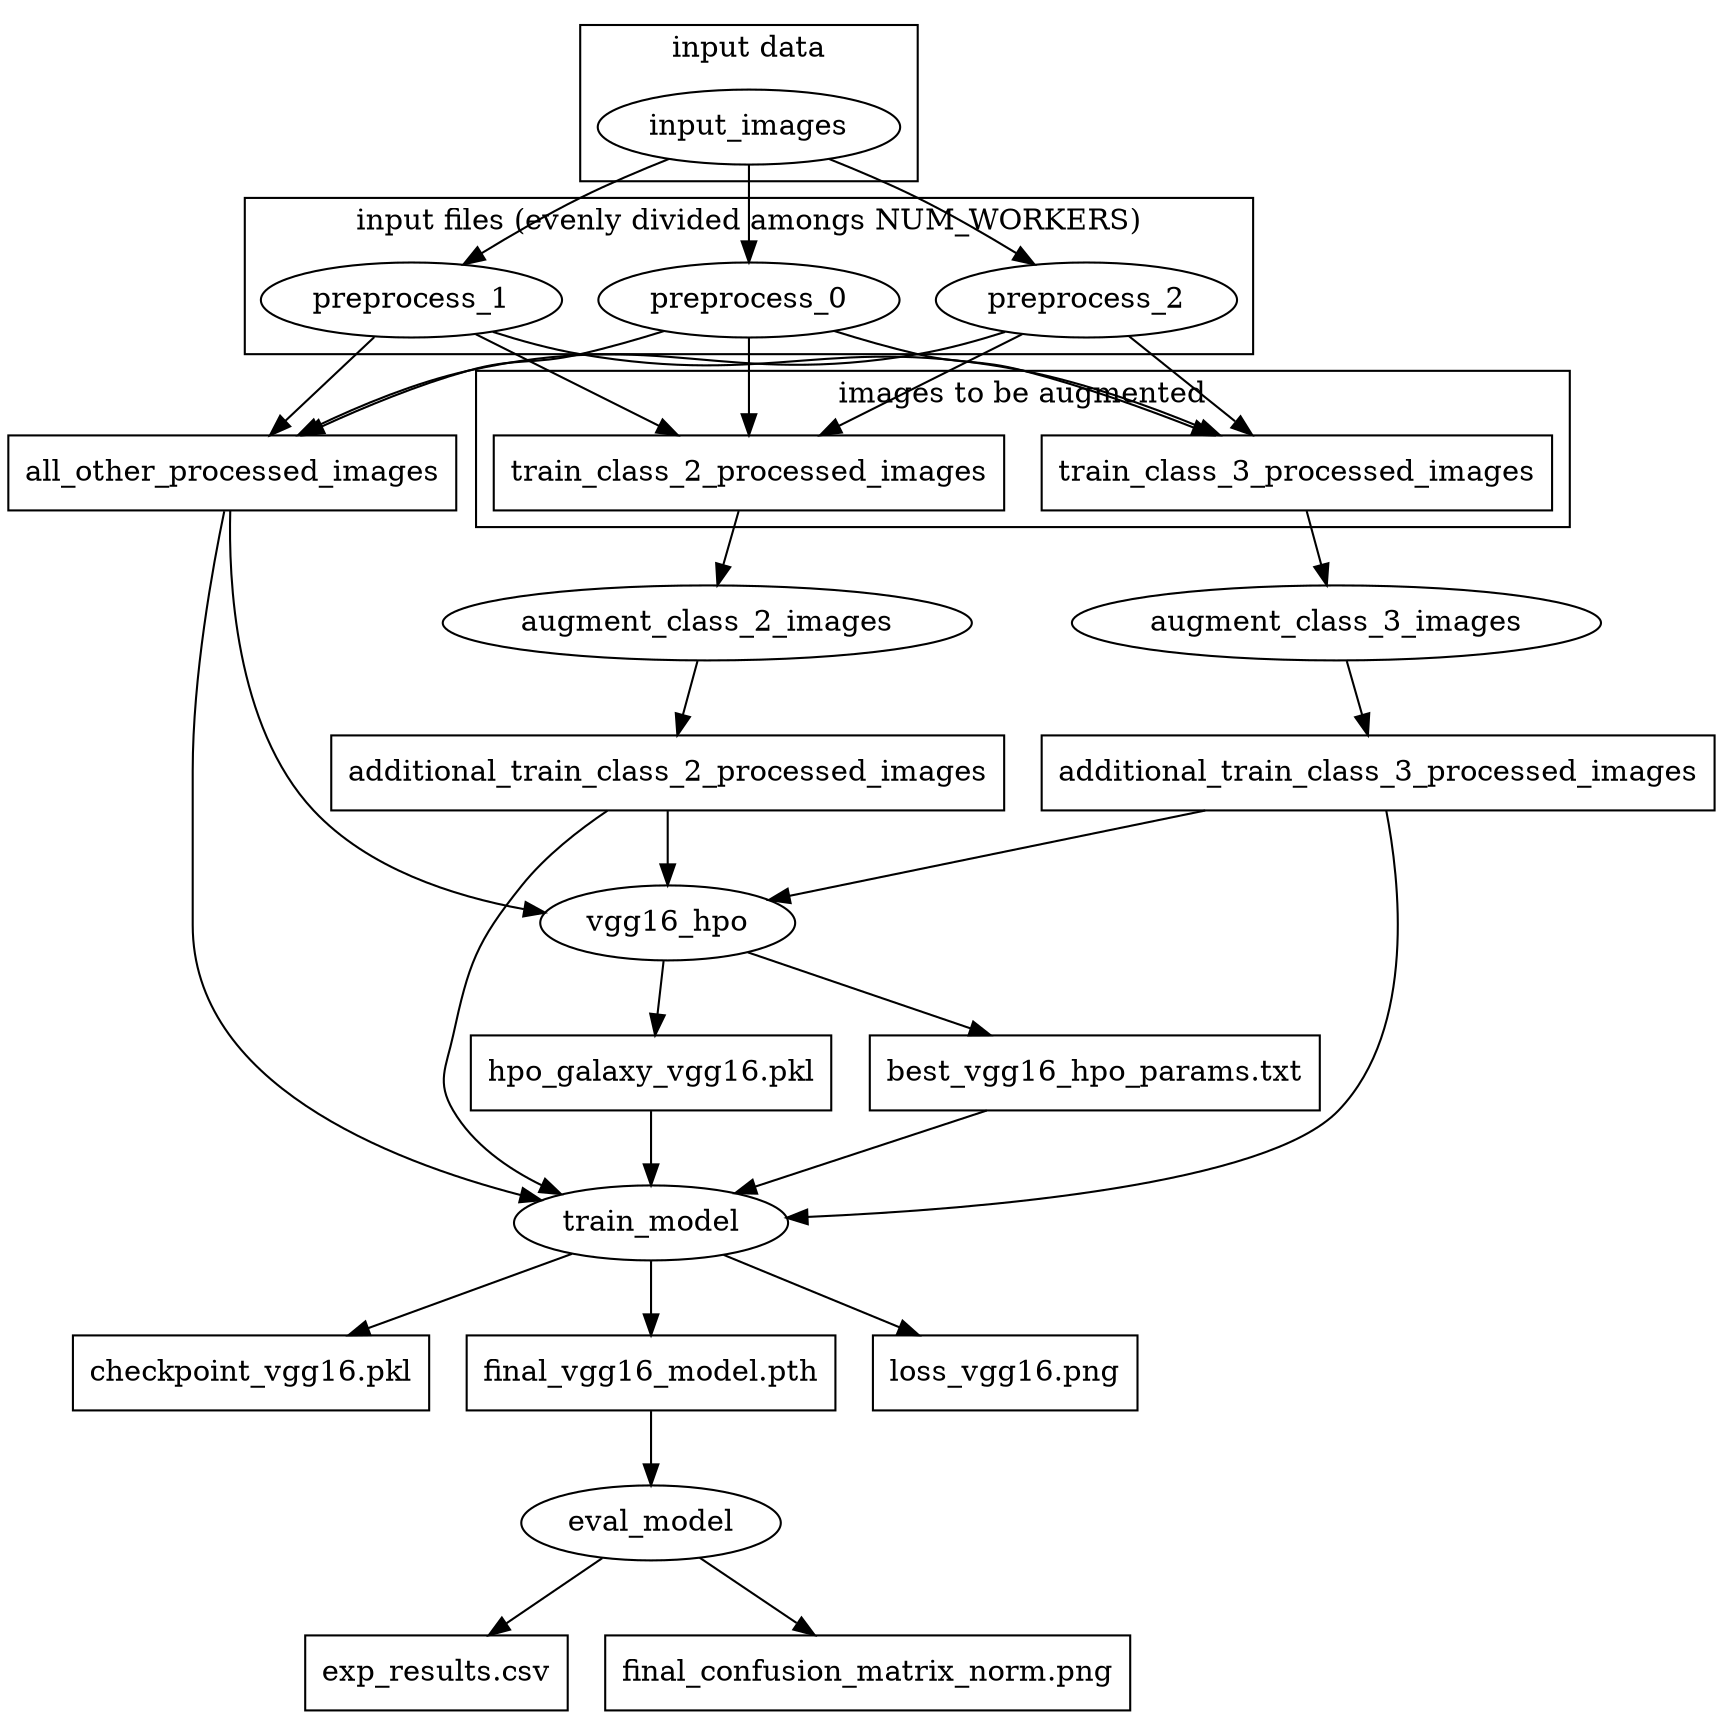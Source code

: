 digraph G {
    subgraph cluster_input_data {
        input_images
        
        label="input data"
    }
    
    subgraph cluster_preprocess_jobs {
        preprocess_0
        preprocess_1
        preprocess_2
        
        label="input files (evenly divided amongs NUM_WORKERS)"
    }
    
    input_images -> preprocess_0
    input_images -> preprocess_1
    input_images -> preprocess_2
    
    subgraph cluster_class_2_and_3_processed {
        train_class_2_processed_images [shape=box]
        train_class_3_processed_images [shape=box]   
        
        label="images to be augmented"
    }
    

    all_other_processed_images [shape=box]
    
    preprocess_0 -> train_class_2_processed_images
    preprocess_1 -> train_class_2_processed_images
    preprocess_2 -> train_class_2_processed_images
    preprocess_0 -> train_class_3_processed_images
    preprocess_1 -> train_class_3_processed_images
    preprocess_2 -> train_class_3_processed_images
    
    preprocess_0 -> all_other_processed_images
    preprocess_1 -> all_other_processed_images
    preprocess_2 -> all_other_processed_images

    train_class_2_processed_images -> augment_class_2_images
    train_class_3_processed_images -> augment_class_3_images
    
    additional_train_class_2_processed_images [shape=box]
    additional_train_class_3_processed_images [shape=box]
    
    augment_class_2_images -> additional_train_class_2_processed_images
    augment_class_3_images -> additional_train_class_3_processed_images
    
    additional_train_class_2_processed_images -> vgg16_hpo
    additional_train_class_3_processed_images -> vgg16_hpo
    all_other_processed_images -> vgg16_hpo 
    
    "hpo_galaxy_vgg16.pkl" [shape=box]
    "best_vgg16_hpo_params.txt" [shape=box]
    
    vgg16_hpo -> "hpo_galaxy_vgg16.pkl"
    vgg16_hpo -> "best_vgg16_hpo_params.txt"
    
    additional_train_class_2_processed_images -> train_model
    additional_train_class_3_processed_images -> train_model
    all_other_processed_images -> train_model
    
    "hpo_galaxy_vgg16.pkl" -> train_model
    "best_vgg16_hpo_params.txt" -> train_model
    
    "checkpoint_vgg16.pkl" [shape=box]
    "final_vgg16_model.pth" [shape=box]
    "loss_vgg16.png" [shape=box]
    
    train_model -> "checkpoint_vgg16.pkl"
    train_model -> "final_vgg16_model.pth"
    train_model -> "loss_vgg16.png"
    
    "final_vgg16_model.pth" -> eval_model
    
    "exp_results.csv" [shape=box]
    "final_confusion_matrix_norm.png" [shape=box]
    
    eval_model -> "exp_results.csv"
    eval_model -> "final_confusion_matrix_norm.png"
    
    
}
